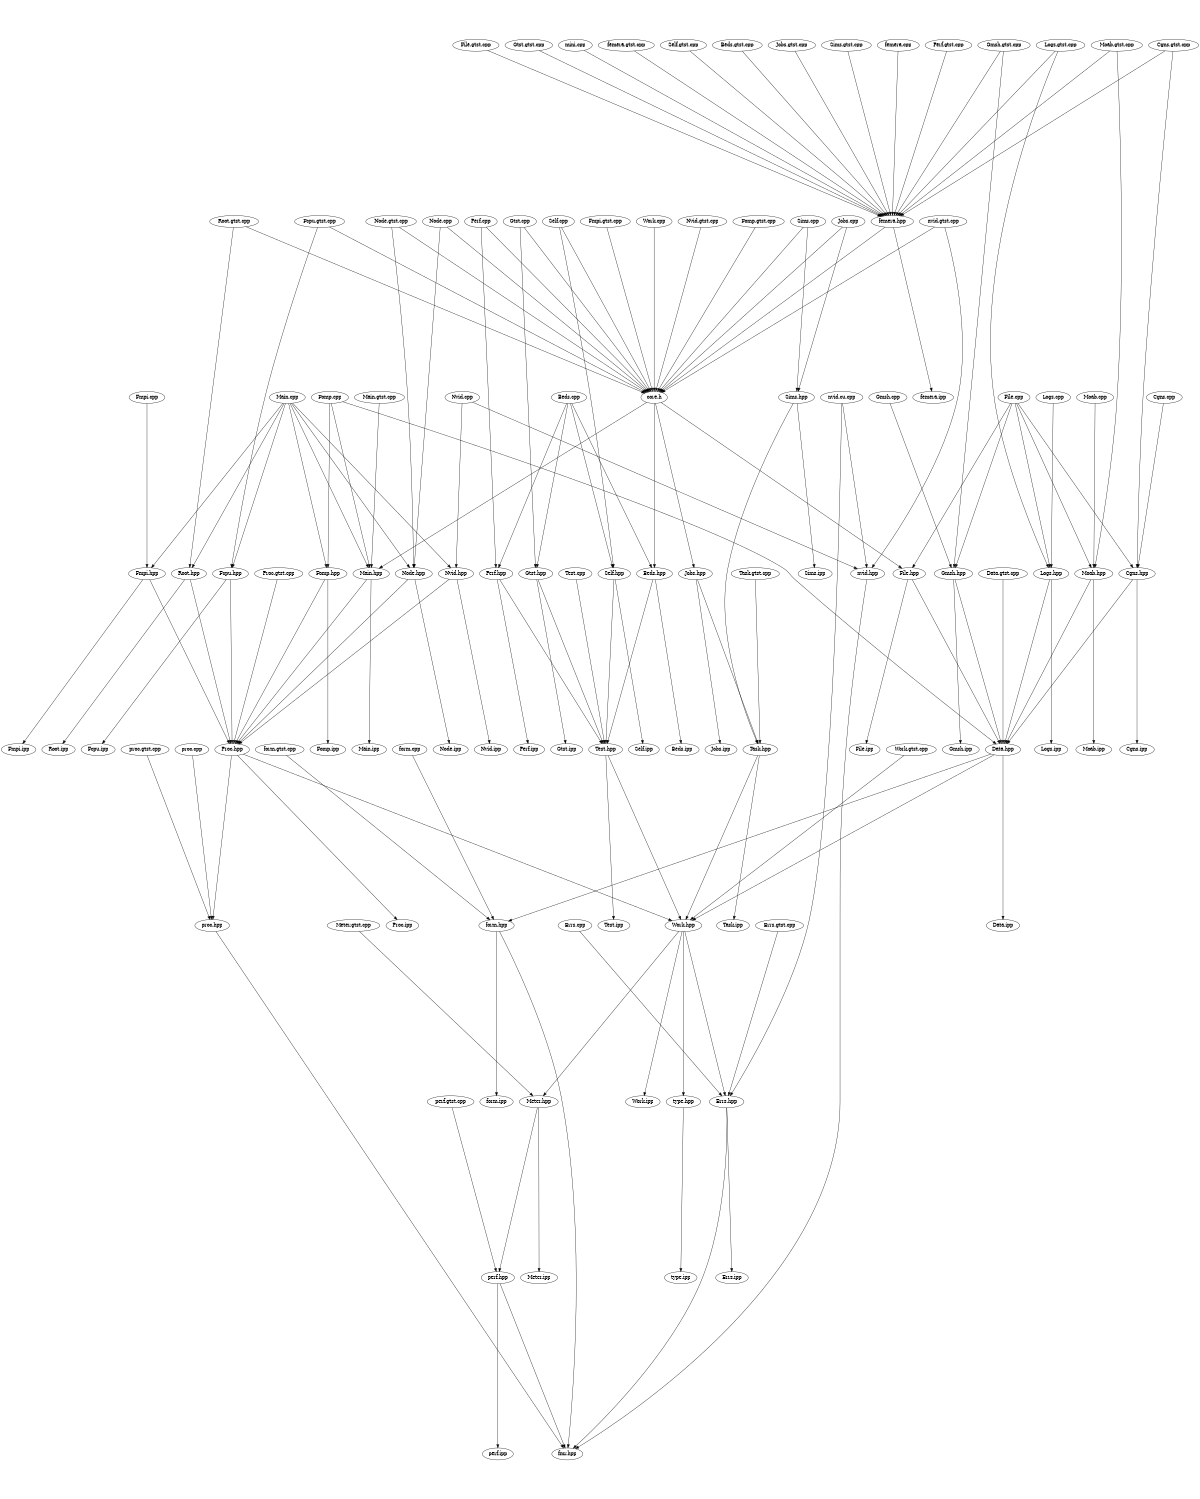 digraph "source tree" {
    overlap=scale;
    size="8,10";
    ratio="fill";
    fontsize="16";
    fontname="Helvetica";
	clusterrank="local";
	"Gtst.cpp" -> "core.h"
	"Nvid.gtst.cpp" -> "core.h"
	"Meter.hpp" -> "perf.hpp"
	"Main.cpp" -> "Fomp.hpp"
	"Gmsh.hpp" -> "Gmsh.ipp"
	"proc.gtst.cpp" -> "proc.hpp"
	"Errs.cpp" -> "Errs.hpp"
	"Work.hpp" -> "Errs.hpp"
	"Proc.hpp" -> "proc.hpp"
	"Sims.hpp" -> "Sims.ipp"
	"Fmpi.hpp" -> "Fmpi.ipp"
	"nvid.cu.cpp" -> "nvid.hpp"
	"Self.gtst.cpp" -> "femera.hpp"
	"Nvid.hpp" -> "Proc.hpp"
	"Root.hpp" -> "Proc.hpp"
	"Main.cpp" -> "Node.hpp"
	"Perf.hpp" -> "Test.hpp"
	"Beds.cpp" -> "Gtst.hpp"
	"Node.cpp" -> "Node.hpp"
	"core.h" -> "Main.hpp"
	"nvid.hpp" -> "fmr.hpp"
	"perf.hpp" -> "fmr.hpp"
	"Data.hpp" -> "Data.ipp"
	"Proc.gtst.cpp" -> "Proc.hpp"
	"Beds.cpp" -> "Self.hpp"
	"Fmpi.hpp" -> "Proc.hpp"
	"Test.hpp" -> "Work.hpp"
	"Node.hpp" -> "Node.ipp"
	"form.hpp" -> "form.ipp"
	"Gtst.cpp" -> "Gtst.hpp"
	"Gmsh.cpp" -> "Gmsh.hpp"
	"Gmsh.gtst.cpp" -> "Gmsh.hpp"
	"femera.hpp" -> "femera.ipp"
	"Root.gtst.cpp" -> "Root.hpp"
	"Main.gtst.cpp" -> "Main.hpp"
	"Work.gtst.cpp" -> "Work.hpp"
	"Sims.cpp" -> "Sims.hpp"
	"Fomp.hpp" -> "Proc.hpp"
	"Self.cpp" -> "core.h"
	"Logs.gtst.cpp" -> "Logs.hpp"
	"File.cpp" -> "Moab.hpp"
	"Beds.gtst.cpp" -> "femera.hpp"
	"Gtst.hpp" -> "Gtst.ipp"
	"File.cpp" -> "Cgns.hpp"
	"Fomp.gtst.cpp" -> "core.h"
	"type.hpp" -> "type.ipp"
	"File.cpp" -> "File.hpp"
	"core.h" -> "Beds.hpp"
	"Errs.hpp" -> "fmr.hpp"
	"Fcpu.hpp" -> "Fcpu.ipp"
	"perf.gtst.cpp" -> "perf.hpp"
	"Task.hpp" -> "Work.hpp"
	"Jobs.cpp" -> "Sims.hpp"
	"Root.hpp" -> "Root.ipp"
	"Errs.hpp" -> "Errs.ipp"
	"Main.hpp" -> "Main.ipp"
	"Node.gtst.cpp" -> "core.h"
	"Gmsh.hpp" -> "Data.hpp"
	"Beds.cpp" -> "Beds.hpp"
	"Node.hpp" -> "Proc.hpp"
	"Fcpu.gtst.cpp" -> "core.h"
	"Data.hpp" -> "form.hpp"
	"Data.gtst.cpp" -> "Data.hpp"
	"File.hpp" -> "Data.hpp"
	"Fomp.cpp" -> "Main.hpp"
	"Beds.hpp" -> "Test.hpp"
	"form.hpp" -> "fmr.hpp"
	"Jobs.gtst.cpp" -> "femera.hpp"
	"Gtst.hpp" -> "Test.hpp"
	"Logs.gtst.cpp" -> "femera.hpp"
	"Data.hpp" -> "Work.hpp"
	"Nvid.cpp" -> "Nvid.hpp"
	"Jobs.cpp" -> "core.h"
	"Work.hpp" -> "Meter.hpp"
	"Errs.gtst.cpp" -> "Errs.hpp"
	"Sims.cpp" -> "core.h"
	"Moab.hpp" -> "Moab.ipp"
	"Task.hpp" -> "Task.ipp"
	"Sims.gtst.cpp" -> "femera.hpp"
	"Test.hpp" -> "Test.ipp"
	"Perf.cpp" -> "core.h"
	"Moab.gtst.cpp" -> "femera.hpp"
	"nvid.gtst.cpp" -> "core.h"
	"Fmpi.gtst.cpp" -> "core.h"
	"Cgns.gtst.cpp" -> "femera.hpp"
	"femera.cpp" -> "femera.hpp"
	"Jobs.hpp" -> "Jobs.ipp"
	"Fomp.cpp" -> "Fomp.hpp"
	"Nvid.hpp" -> "Nvid.ipp"
	"Logs.cpp" -> "Logs.hpp"
	"Cgns.cpp" -> "Cgns.hpp"
	"proc.hpp" -> "fmr.hpp"
	"Main.cpp" -> "Main.hpp"
	"Proc.hpp" -> "Proc.ipp"
	"Perf.hpp" -> "Perf.ipp"
	"Main.cpp" -> "Fmpi.hpp"
	"Work.cpp" -> "core.h"
	"Main.cpp" -> "Fcpu.hpp"
	"Moab.gtst.cpp" -> "Moab.hpp"
	"Beds.cpp" -> "Perf.hpp"
	"File.cpp" -> "Gmsh.hpp"
	"Cgns.gtst.cpp" -> "Cgns.hpp"
	"Work.hpp" -> "Work.ipp"
	"Nvid.cpp" -> "nvid.hpp"
	"Gmsh.gtst.cpp" -> "femera.hpp"
	"Work.hpp" -> "type.hpp"
	"Fcpu.hpp" -> "Proc.hpp"
	"Node.gtst.cpp" -> "Node.hpp"
	"Moab.hpp" -> "Data.hpp"
	"File.hpp" -> "File.ipp"
	"Cgns.hpp" -> "Data.hpp"
	"Meter.hpp" -> "Meter.ipp"
	"Main.cpp" -> "Nvid.hpp"
	"core.h" -> "File.hpp"
	"Fomp.hpp" -> "Fomp.ipp"
	"Logs.hpp" -> "Data.hpp"
	"nvid.gtst.cpp" -> "nvid.hpp"
	"form.cpp" -> "form.hpp"
	"Perf.cpp" -> "Perf.hpp"
	"Task.gtst.cpp" -> "Task.hpp"
	"perf.hpp" -> "perf.ipp"
	"Self.hpp" -> "Test.hpp"
	"proc.cpp" -> "proc.hpp"
	"Self.hpp" -> "Self.ipp"
	"Fmpi.cpp" -> "Fmpi.hpp"
	"Node.cpp" -> "core.h"
	"File.cpp" -> "Logs.hpp"
	"core.h" -> "Jobs.hpp"
	"Perf.gtst.cpp" -> "femera.hpp"
	"Test.cpp" -> "Test.hpp"
	"Root.gtst.cpp" -> "core.h"
	"nvid.cu.cpp" -> "Errs.hpp"
	"Main.cpp" -> "Root.hpp"
	"File.gtst.cpp" -> "femera.hpp"
	"Logs.hpp" -> "Logs.ipp"
	"Self.cpp" -> "Self.hpp"
	"form.gtst.cpp" -> "form.hpp"
	"Gtst.gtst.cpp" -> "femera.hpp"
	"mini.cpp" -> "femera.hpp"
	"Meter.gtst.cpp" -> "Meter.hpp"
	"Fomp.cpp" -> "Data.hpp"
	"Moab.cpp" -> "Moab.hpp"
	"Proc.hpp" -> "Work.hpp"
	"Fcpu.gtst.cpp" -> "Fcpu.hpp"
	"Sims.hpp" -> "Task.hpp"
	"Cgns.hpp" -> "Cgns.ipp"
	"Beds.hpp" -> "Beds.ipp"
	"femera.hpp" -> "core.h"
	"femera.gtst.cpp" -> "femera.hpp"
	"Main.hpp" -> "Proc.hpp"
	"Jobs.hpp" -> "Task.hpp"
}
